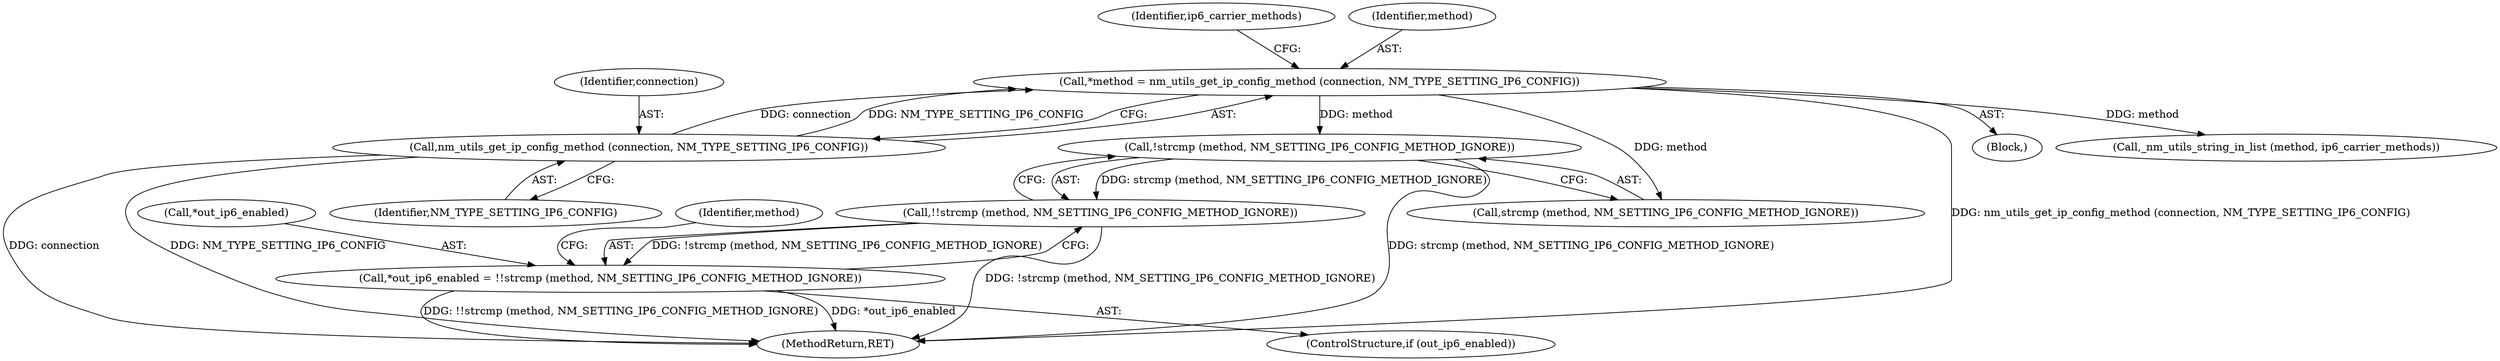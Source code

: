 digraph "0_NetworkManager_d5fc88e573fa58b93034b04d35a2454f5d28cad9@API" {
"1005587" [label="(Call,!strcmp (method, NM_SETTING_IP6_CONFIG_METHOD_IGNORE))"];
"1005573" [label="(Call,*method = nm_utils_get_ip_config_method (connection, NM_TYPE_SETTING_IP6_CONFIG))"];
"1005575" [label="(Call,nm_utils_get_ip_config_method (connection, NM_TYPE_SETTING_IP6_CONFIG))"];
"1005586" [label="(Call,!!strcmp (method, NM_SETTING_IP6_CONFIG_METHOD_IGNORE))"];
"1005583" [label="(Call,*out_ip6_enabled = !!strcmp (method, NM_SETTING_IP6_CONFIG_METHOD_IGNORE))"];
"1005580" [label="(Identifier,ip6_carrier_methods)"];
"1005588" [label="(Call,strcmp (method, NM_SETTING_IP6_CONFIG_METHOD_IGNORE))"];
"1005571" [label="(Block,)"];
"1005586" [label="(Call,!!strcmp (method, NM_SETTING_IP6_CONFIG_METHOD_IGNORE))"];
"1005574" [label="(Identifier,method)"];
"1005577" [label="(Identifier,NM_TYPE_SETTING_IP6_CONFIG)"];
"1005587" [label="(Call,!strcmp (method, NM_SETTING_IP6_CONFIG_METHOD_IGNORE))"];
"1005592" [label="(Call,_nm_utils_string_in_list (method, ip6_carrier_methods))"];
"1005573" [label="(Call,*method = nm_utils_get_ip_config_method (connection, NM_TYPE_SETTING_IP6_CONFIG))"];
"1005583" [label="(Call,*out_ip6_enabled = !!strcmp (method, NM_SETTING_IP6_CONFIG_METHOD_IGNORE))"];
"1005581" [label="(ControlStructure,if (out_ip6_enabled))"];
"1007368" [label="(MethodReturn,RET)"];
"1005584" [label="(Call,*out_ip6_enabled)"];
"1005593" [label="(Identifier,method)"];
"1005576" [label="(Identifier,connection)"];
"1005575" [label="(Call,nm_utils_get_ip_config_method (connection, NM_TYPE_SETTING_IP6_CONFIG))"];
"1005587" -> "1005586"  [label="AST: "];
"1005587" -> "1005588"  [label="CFG: "];
"1005588" -> "1005587"  [label="AST: "];
"1005586" -> "1005587"  [label="CFG: "];
"1005587" -> "1007368"  [label="DDG: strcmp (method, NM_SETTING_IP6_CONFIG_METHOD_IGNORE)"];
"1005587" -> "1005586"  [label="DDG: strcmp (method, NM_SETTING_IP6_CONFIG_METHOD_IGNORE)"];
"1005573" -> "1005587"  [label="DDG: method"];
"1005573" -> "1005571"  [label="AST: "];
"1005573" -> "1005575"  [label="CFG: "];
"1005574" -> "1005573"  [label="AST: "];
"1005575" -> "1005573"  [label="AST: "];
"1005580" -> "1005573"  [label="CFG: "];
"1005573" -> "1007368"  [label="DDG: nm_utils_get_ip_config_method (connection, NM_TYPE_SETTING_IP6_CONFIG)"];
"1005575" -> "1005573"  [label="DDG: connection"];
"1005575" -> "1005573"  [label="DDG: NM_TYPE_SETTING_IP6_CONFIG"];
"1005573" -> "1005588"  [label="DDG: method"];
"1005573" -> "1005592"  [label="DDG: method"];
"1005575" -> "1005577"  [label="CFG: "];
"1005576" -> "1005575"  [label="AST: "];
"1005577" -> "1005575"  [label="AST: "];
"1005575" -> "1007368"  [label="DDG: connection"];
"1005575" -> "1007368"  [label="DDG: NM_TYPE_SETTING_IP6_CONFIG"];
"1005586" -> "1005583"  [label="AST: "];
"1005583" -> "1005586"  [label="CFG: "];
"1005586" -> "1007368"  [label="DDG: !strcmp (method, NM_SETTING_IP6_CONFIG_METHOD_IGNORE)"];
"1005586" -> "1005583"  [label="DDG: !strcmp (method, NM_SETTING_IP6_CONFIG_METHOD_IGNORE)"];
"1005583" -> "1005581"  [label="AST: "];
"1005584" -> "1005583"  [label="AST: "];
"1005593" -> "1005583"  [label="CFG: "];
"1005583" -> "1007368"  [label="DDG: *out_ip6_enabled"];
"1005583" -> "1007368"  [label="DDG: !!strcmp (method, NM_SETTING_IP6_CONFIG_METHOD_IGNORE)"];
}
